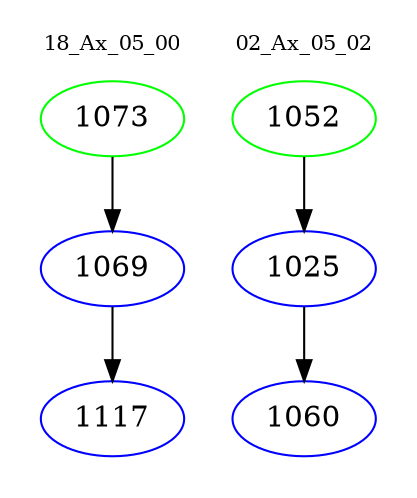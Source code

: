 digraph{
subgraph cluster_0 {
color = white
label = "18_Ax_05_00";
fontsize=10;
T0_1073 [label="1073", color="green"]
T0_1073 -> T0_1069 [color="black"]
T0_1069 [label="1069", color="blue"]
T0_1069 -> T0_1117 [color="black"]
T0_1117 [label="1117", color="blue"]
}
subgraph cluster_1 {
color = white
label = "02_Ax_05_02";
fontsize=10;
T1_1052 [label="1052", color="green"]
T1_1052 -> T1_1025 [color="black"]
T1_1025 [label="1025", color="blue"]
T1_1025 -> T1_1060 [color="black"]
T1_1060 [label="1060", color="blue"]
}
}
